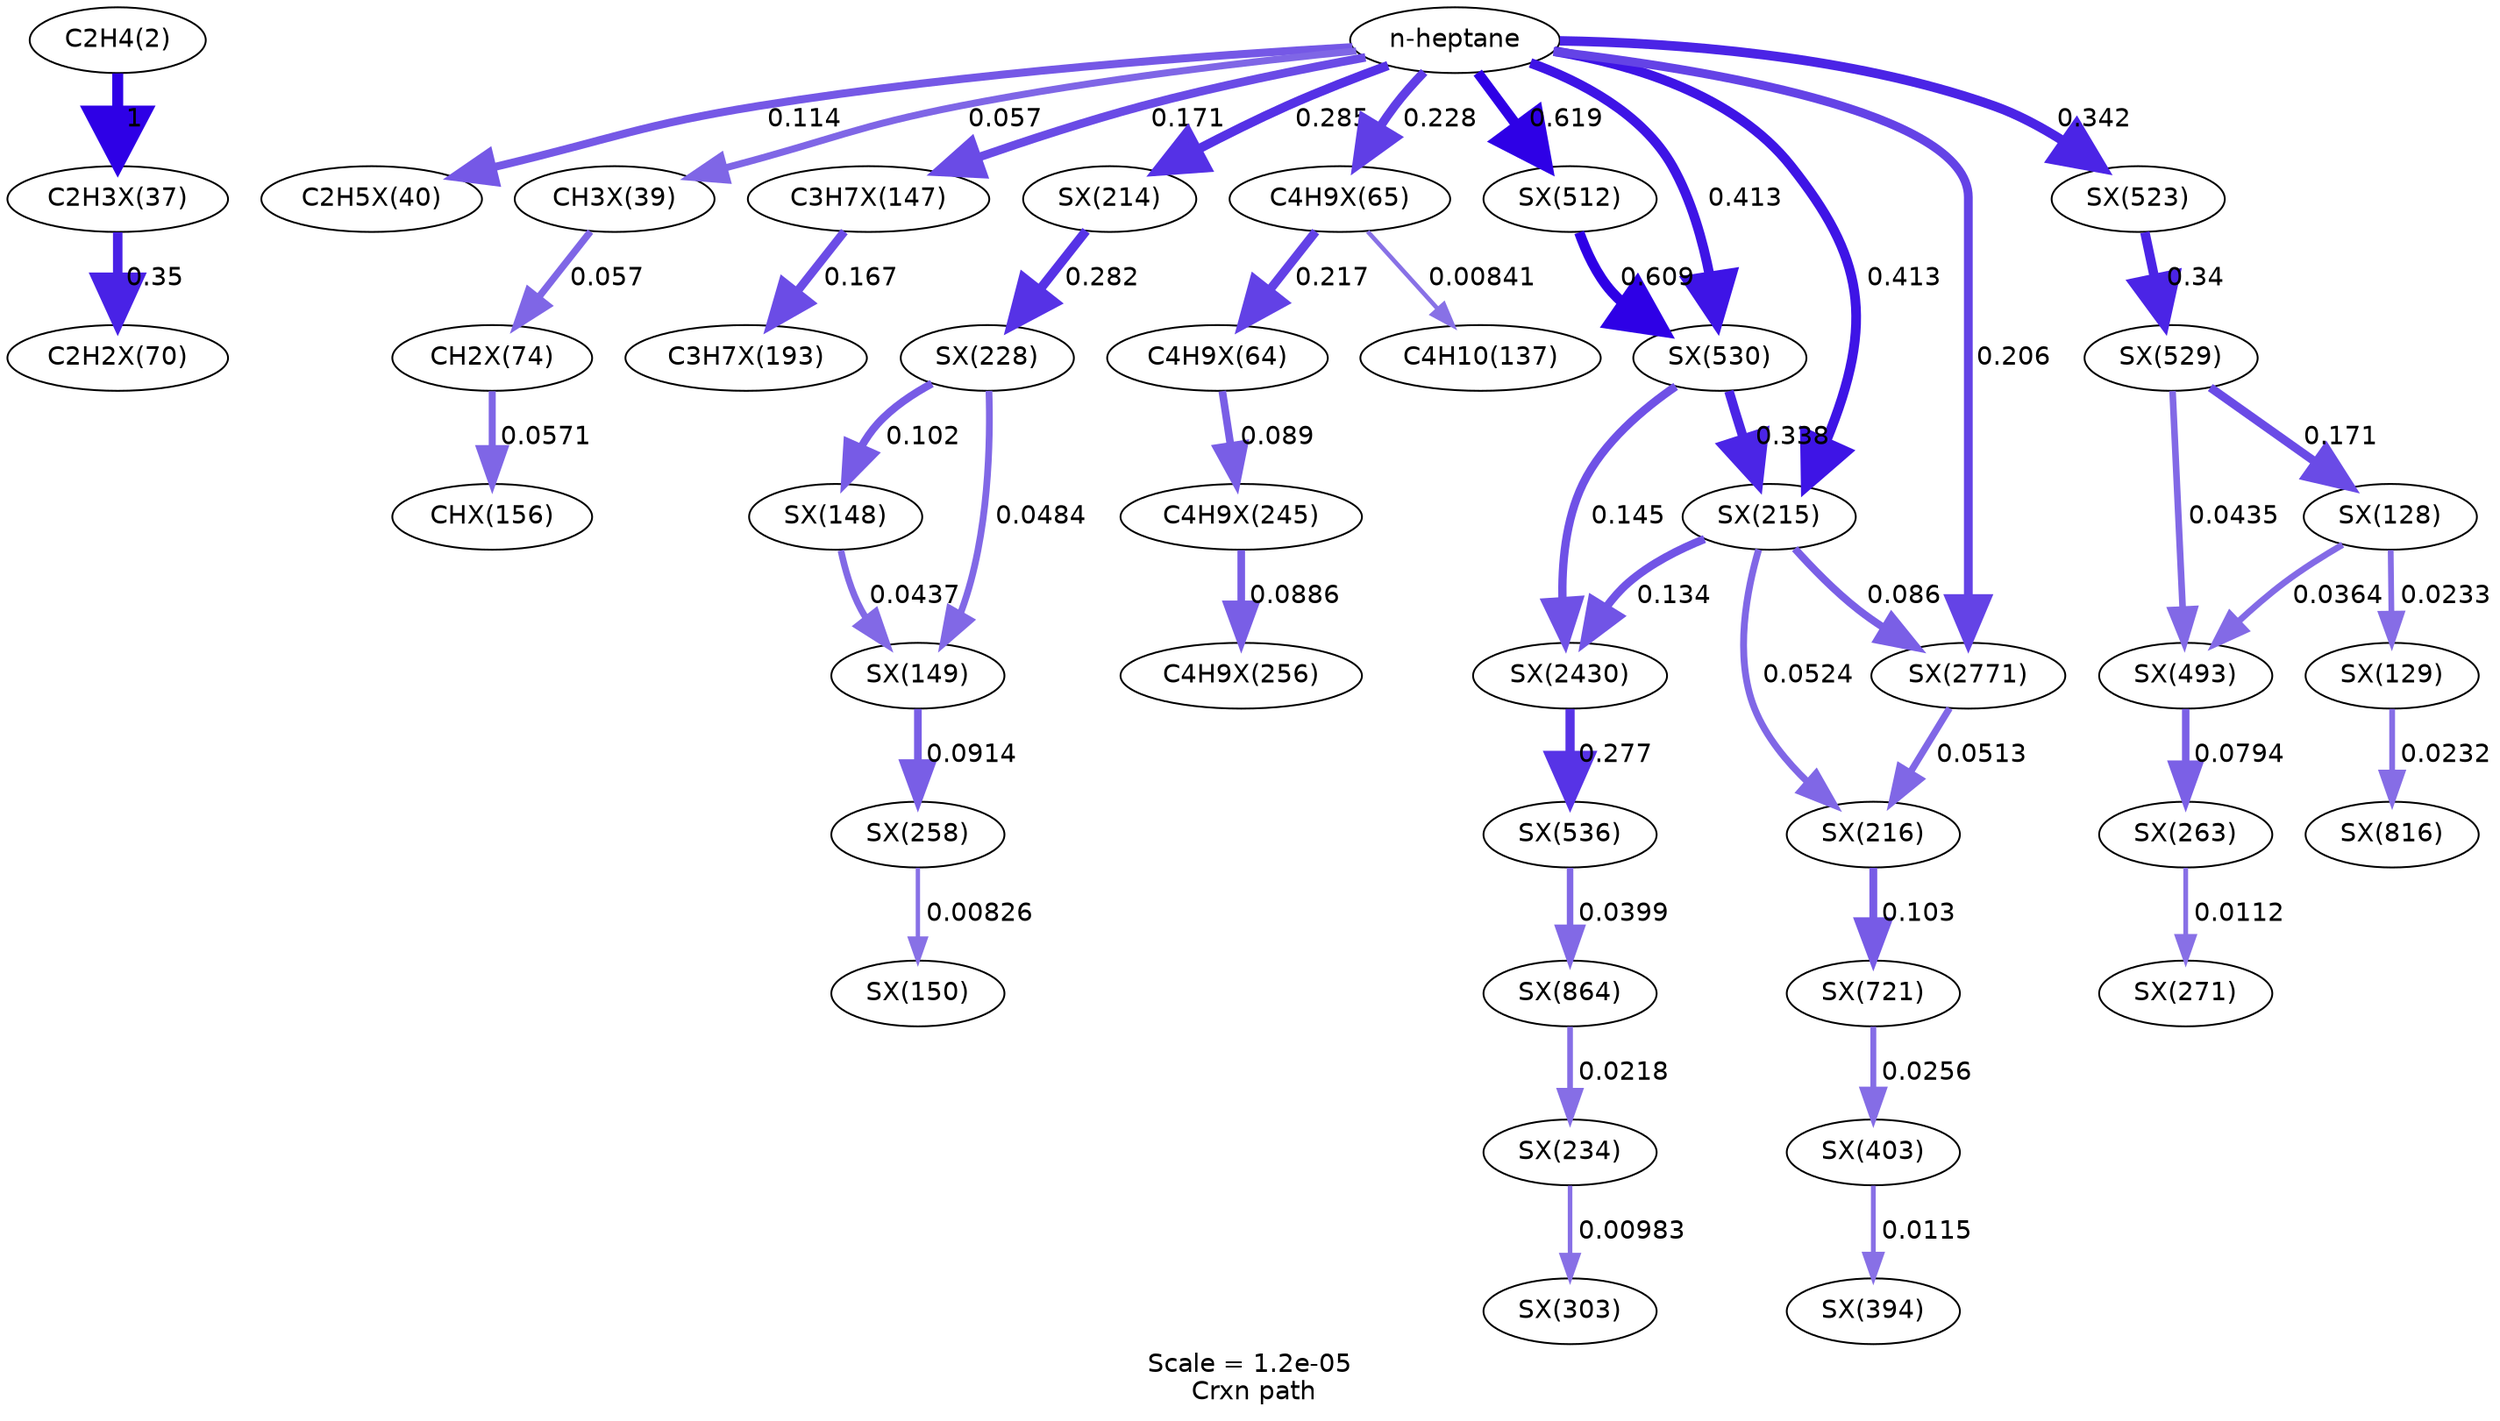 digraph reaction_paths {
center=1;
s5 -> s31[fontname="Helvetica", style="setlinewidth(6)", arrowsize=3, color="0.7, 1.5, 0.9"
, label=" 1"];
s31 -> s40[fontname="Helvetica", style="setlinewidth(5.21)", arrowsize=2.6, color="0.7, 0.85, 0.9"
, label=" 0.35"];
s0 -> s33[fontname="Helvetica", style="setlinewidth(4.36)", arrowsize=2.18, color="0.7, 0.614, 0.9"
, label=" 0.114"];
s32 -> s41[fontname="Helvetica", style="setlinewidth(3.84)", arrowsize=1.92, color="0.7, 0.557, 0.9"
, label=" 0.057"];
s0 -> s32[fontname="Helvetica", style="setlinewidth(3.84)", arrowsize=1.92, color="0.7, 0.557, 0.9"
, label=" 0.057"];
s41 -> s52[fontname="Helvetica", style="setlinewidth(3.84)", arrowsize=1.92, color="0.7, 0.557, 0.9"
, label=" 0.0571"];
s48 -> s57[fontname="Helvetica", style="setlinewidth(4.65)", arrowsize=2.32, color="0.7, 0.667, 0.9"
, label=" 0.167"];
s0 -> s48[fontname="Helvetica", style="setlinewidth(4.67)", arrowsize=2.33, color="0.7, 0.671, 0.9"
, label=" 0.171"];
s78 -> s51[fontname="Helvetica", style="setlinewidth(2.38)", arrowsize=1.19, color="0.7, 0.508, 0.9"
, label=" 0.00826"];
s50 -> s78[fontname="Helvetica", style="setlinewidth(4.19)", arrowsize=2.1, color="0.7, 0.591, 0.9"
, label=" 0.0914"];
s49 -> s50[fontname="Helvetica", style="setlinewidth(3.64)", arrowsize=1.82, color="0.7, 0.544, 0.9"
, label=" 0.0437"];
s66 -> s50[fontname="Helvetica", style="setlinewidth(3.71)", arrowsize=1.86, color="0.7, 0.548, 0.9"
, label=" 0.0484"];
s66 -> s49[fontname="Helvetica", style="setlinewidth(4.28)", arrowsize=2.14, color="0.7, 0.602, 0.9"
, label=" 0.102"];
s61 -> s66[fontname="Helvetica", style="setlinewidth(5.05)", arrowsize=2.52, color="0.7, 0.782, 0.9"
, label=" 0.282"];
s0 -> s61[fontname="Helvetica", style="setlinewidth(5.05)", arrowsize=2.53, color="0.7, 0.785, 0.9"
, label=" 0.285"];
s0 -> s39[fontname="Helvetica", style="setlinewidth(4.88)", arrowsize=2.44, color="0.7, 0.728, 0.9"
, label=" 0.228"];
s0 -> s62[fontname="Helvetica", style="setlinewidth(5.33)", arrowsize=2.67, color="0.7, 0.913, 0.9"
, label=" 0.413"];
s0 -> s160[fontname="Helvetica", style="setlinewidth(5.33)", arrowsize=2.67, color="0.7, 0.913, 0.9"
, label=" 0.413"];
s0 -> s156[fontname="Helvetica", style="setlinewidth(5.64)", arrowsize=2.82, color="0.7, 1.12, 0.9"
, label=" 0.619"];
s0 -> s260[fontname="Helvetica", style="setlinewidth(4.81)", arrowsize=2.4, color="0.7, 0.706, 0.9"
, label=" 0.206"];
s0 -> s157[fontname="Helvetica", style="setlinewidth(5.19)", arrowsize=2.59, color="0.7, 0.842, 0.9"
, label=" 0.342"];
s73 -> s77[fontname="Helvetica", style="setlinewidth(4.17)", arrowsize=2.09, color="0.7, 0.589, 0.9"
, label=" 0.0886"];
s38 -> s73[fontname="Helvetica", style="setlinewidth(4.17)", arrowsize=2.09, color="0.7, 0.589, 0.9"
, label=" 0.089"];
s39 -> s38[fontname="Helvetica", style="setlinewidth(4.85)", arrowsize=2.42, color="0.7, 0.717, 0.9"
, label=" 0.217"];
s39 -> s10[fontname="Helvetica", style="setlinewidth(2.39)", arrowsize=1.2, color="0.7, 0.508, 0.9"
, label=" 0.00841"];
s70 -> s92[fontname="Helvetica", style="setlinewidth(2.51)", arrowsize=1.26, color="0.7, 0.51, 0.9"
, label=" 0.00983"];
s185 -> s70[fontname="Helvetica", style="setlinewidth(3.11)", arrowsize=1.56, color="0.7, 0.522, 0.9"
, label=" 0.0218"];
s165 -> s185[fontname="Helvetica", style="setlinewidth(3.57)", arrowsize=1.78, color="0.7, 0.54, 0.9"
, label=" 0.0399"];
s252 -> s165[fontname="Helvetica", style="setlinewidth(5.03)", arrowsize=2.52, color="0.7, 0.777, 0.9"
, label=" 0.277"];
s62 -> s252[fontname="Helvetica", style="setlinewidth(4.48)", arrowsize=2.24, color="0.7, 0.634, 0.9"
, label=" 0.134"];
s160 -> s252[fontname="Helvetica", style="setlinewidth(4.54)", arrowsize=2.27, color="0.7, 0.645, 0.9"
, label=" 0.145"];
s63 -> s175[fontname="Helvetica", style="setlinewidth(4.29)", arrowsize=2.14, color="0.7, 0.603, 0.9"
, label=" 0.103"];
s175 -> s125[fontname="Helvetica", style="setlinewidth(3.23)", arrowsize=1.62, color="0.7, 0.526, 0.9"
, label=" 0.0256"];
s62 -> s63[fontname="Helvetica", style="setlinewidth(3.77)", arrowsize=1.89, color="0.7, 0.552, 0.9"
, label=" 0.0524"];
s260 -> s63[fontname="Helvetica", style="setlinewidth(3.76)", arrowsize=1.88, color="0.7, 0.551, 0.9"
, label=" 0.0513"];
s125 -> s119[fontname="Helvetica", style="setlinewidth(2.63)", arrowsize=1.31, color="0.7, 0.511, 0.9"
, label=" 0.0115"];
s160 -> s62[fontname="Helvetica", style="setlinewidth(5.18)", arrowsize=2.59, color="0.7, 0.838, 0.9"
, label=" 0.338"];
s62 -> s260[fontname="Helvetica", style="setlinewidth(4.15)", arrowsize=2.07, color="0.7, 0.586, 0.9"
, label=" 0.086"];
s156 -> s160[fontname="Helvetica", style="setlinewidth(5.63)", arrowsize=2.81, color="0.7, 1.11, 0.9"
, label=" 0.609"];
s79 -> s81[fontname="Helvetica", style="setlinewidth(2.61)", arrowsize=1.31, color="0.7, 0.511, 0.9"
, label=" 0.0112"];
s46 -> s179[fontname="Helvetica", style="setlinewidth(3.16)", arrowsize=1.58, color="0.7, 0.523, 0.9"
, label=" 0.0232"];
s45 -> s46[fontname="Helvetica", style="setlinewidth(3.16)", arrowsize=1.58, color="0.7, 0.523, 0.9"
, label=" 0.0233"];
s151 -> s79[fontname="Helvetica", style="setlinewidth(4.09)", arrowsize=2.04, color="0.7, 0.579, 0.9"
, label=" 0.0794"];
s45 -> s151[fontname="Helvetica", style="setlinewidth(3.5)", arrowsize=1.75, color="0.7, 0.536, 0.9"
, label=" 0.0364"];
s159 -> s151[fontname="Helvetica", style="setlinewidth(3.63)", arrowsize=1.82, color="0.7, 0.544, 0.9"
, label=" 0.0435"];
s159 -> s45[fontname="Helvetica", style="setlinewidth(4.67)", arrowsize=2.33, color="0.7, 0.671, 0.9"
, label=" 0.171"];
s157 -> s159[fontname="Helvetica", style="setlinewidth(5.18)", arrowsize=2.59, color="0.7, 0.84, 0.9"
, label=" 0.34"];
s0 [ fontname="Helvetica", label="n-heptane"];
s5 [ fontname="Helvetica", label="C2H4(2)"];
s10 [ fontname="Helvetica", label="C4H10(137)"];
s31 [ fontname="Helvetica", label="C2H3X(37)"];
s32 [ fontname="Helvetica", label="CH3X(39)"];
s33 [ fontname="Helvetica", label="C2H5X(40)"];
s38 [ fontname="Helvetica", label="C4H9X(64)"];
s39 [ fontname="Helvetica", label="C4H9X(65)"];
s40 [ fontname="Helvetica", label="C2H2X(70)"];
s41 [ fontname="Helvetica", label="CH2X(74)"];
s45 [ fontname="Helvetica", label="SX(128)"];
s46 [ fontname="Helvetica", label="SX(129)"];
s48 [ fontname="Helvetica", label="C3H7X(147)"];
s49 [ fontname="Helvetica", label="SX(148)"];
s50 [ fontname="Helvetica", label="SX(149)"];
s51 [ fontname="Helvetica", label="SX(150)"];
s52 [ fontname="Helvetica", label="CHX(156)"];
s57 [ fontname="Helvetica", label="C3H7X(193)"];
s61 [ fontname="Helvetica", label="SX(214)"];
s62 [ fontname="Helvetica", label="SX(215)"];
s63 [ fontname="Helvetica", label="SX(216)"];
s66 [ fontname="Helvetica", label="SX(228)"];
s70 [ fontname="Helvetica", label="SX(234)"];
s73 [ fontname="Helvetica", label="C4H9X(245)"];
s77 [ fontname="Helvetica", label="C4H9X(256)"];
s78 [ fontname="Helvetica", label="SX(258)"];
s79 [ fontname="Helvetica", label="SX(263)"];
s81 [ fontname="Helvetica", label="SX(271)"];
s92 [ fontname="Helvetica", label="SX(303)"];
s119 [ fontname="Helvetica", label="SX(394)"];
s125 [ fontname="Helvetica", label="SX(403)"];
s151 [ fontname="Helvetica", label="SX(493)"];
s156 [ fontname="Helvetica", label="SX(512)"];
s157 [ fontname="Helvetica", label="SX(523)"];
s159 [ fontname="Helvetica", label="SX(529)"];
s160 [ fontname="Helvetica", label="SX(530)"];
s165 [ fontname="Helvetica", label="SX(536)"];
s175 [ fontname="Helvetica", label="SX(721)"];
s179 [ fontname="Helvetica", label="SX(816)"];
s185 [ fontname="Helvetica", label="SX(864)"];
s252 [ fontname="Helvetica", label="SX(2430)"];
s260 [ fontname="Helvetica", label="SX(2771)"];
 label = "Scale = 1.2e-05\l Crxn path";
 fontname = "Helvetica";
}
